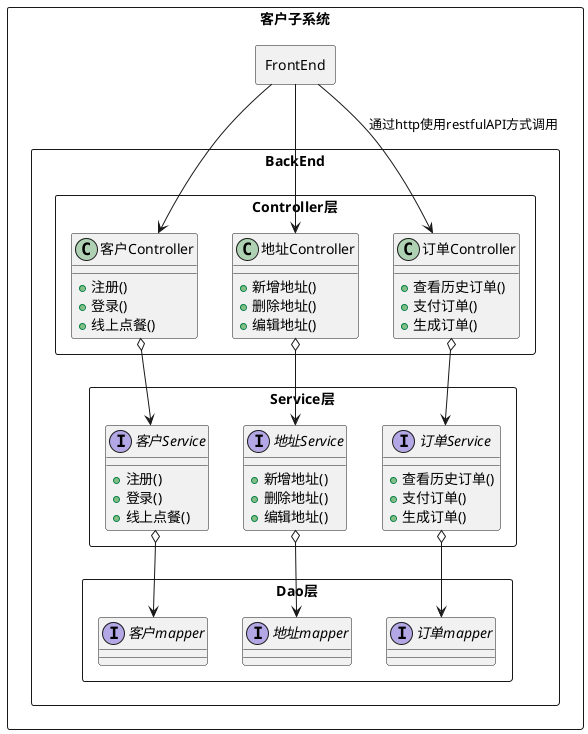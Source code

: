 @startuml
'https://plantuml.com/class-diagram

rectangle 客户子系统{

    rectangle FrontEnd{
    }

    rectangle BackEnd{

        rectangle Controller层 {
            class 客户Controller{
            +注册()
            +登录()
            +线上点餐()
            }

            class 地址Controller{
            +新增地址()
            +删除地址()
            +编辑地址()
            }

            class 订单Controller{
            +查看历史订单()
            +支付订单()
            +生成订单()
            }
        }

        rectangle Service层{
            interface 客户Service{
            +注册()
            +登录()
            +线上点餐()
            }

            interface 地址Service{
            +新增地址()
            +删除地址()
            +编辑地址()
            }

            interface 订单Service{
            +查看历史订单()
            +支付订单()
            +生成订单()
            }
        }

        rectangle Dao层 {
            interface 客户mapper{
            }

            interface 地址mapper{
            }

            interface 订单mapper{
            }

        }
    }

    FrontEnd -->客户Controller
    FrontEnd -->地址Controller
    FrontEnd -->订单Controller:通过http使用restfulAPI方式调用

    客户Controller o--> 客户Service
    地址Controller o--> 地址Service
    订单Controller o--> 订单Service

    客户Service o--> 客户mapper
    地址Service o--> 地址mapper
    订单Service o--> 订单mapper

}
@enduml